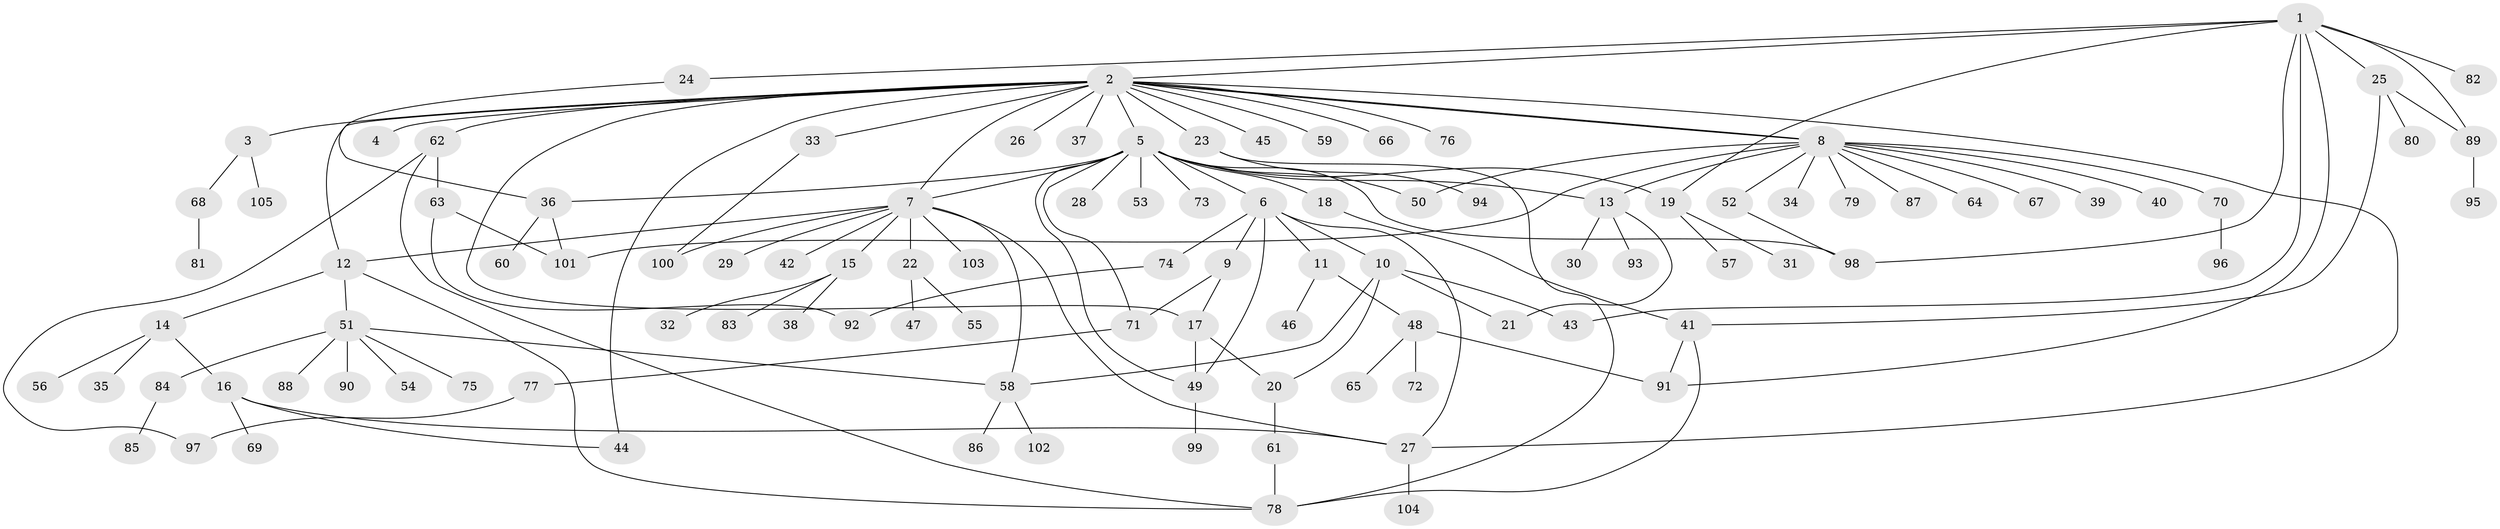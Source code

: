 // coarse degree distribution, {5: 0.08108108108108109, 4: 0.0945945945945946, 7: 0.02702702702702703, 13: 0.013513513513513514, 1: 0.4864864864864865, 18: 0.013513513513513514, 3: 0.12162162162162163, 12: 0.013513513513513514, 2: 0.12162162162162163, 6: 0.013513513513513514, 10: 0.013513513513513514}
// Generated by graph-tools (version 1.1) at 2025/36/03/04/25 23:36:47]
// undirected, 105 vertices, 139 edges
graph export_dot {
  node [color=gray90,style=filled];
  1;
  2;
  3;
  4;
  5;
  6;
  7;
  8;
  9;
  10;
  11;
  12;
  13;
  14;
  15;
  16;
  17;
  18;
  19;
  20;
  21;
  22;
  23;
  24;
  25;
  26;
  27;
  28;
  29;
  30;
  31;
  32;
  33;
  34;
  35;
  36;
  37;
  38;
  39;
  40;
  41;
  42;
  43;
  44;
  45;
  46;
  47;
  48;
  49;
  50;
  51;
  52;
  53;
  54;
  55;
  56;
  57;
  58;
  59;
  60;
  61;
  62;
  63;
  64;
  65;
  66;
  67;
  68;
  69;
  70;
  71;
  72;
  73;
  74;
  75;
  76;
  77;
  78;
  79;
  80;
  81;
  82;
  83;
  84;
  85;
  86;
  87;
  88;
  89;
  90;
  91;
  92;
  93;
  94;
  95;
  96;
  97;
  98;
  99;
  100;
  101;
  102;
  103;
  104;
  105;
  1 -- 2;
  1 -- 19;
  1 -- 24;
  1 -- 25;
  1 -- 43;
  1 -- 82;
  1 -- 89;
  1 -- 91;
  1 -- 98;
  2 -- 3;
  2 -- 4;
  2 -- 5;
  2 -- 7;
  2 -- 8;
  2 -- 8;
  2 -- 12;
  2 -- 17;
  2 -- 23;
  2 -- 26;
  2 -- 27;
  2 -- 33;
  2 -- 37;
  2 -- 44;
  2 -- 45;
  2 -- 59;
  2 -- 62;
  2 -- 66;
  2 -- 76;
  3 -- 68;
  3 -- 105;
  5 -- 6;
  5 -- 7;
  5 -- 13;
  5 -- 18;
  5 -- 19;
  5 -- 28;
  5 -- 36;
  5 -- 49;
  5 -- 50;
  5 -- 53;
  5 -- 71;
  5 -- 73;
  5 -- 98;
  6 -- 9;
  6 -- 10;
  6 -- 11;
  6 -- 27;
  6 -- 49;
  6 -- 74;
  7 -- 12;
  7 -- 15;
  7 -- 22;
  7 -- 27;
  7 -- 29;
  7 -- 42;
  7 -- 58;
  7 -- 100;
  7 -- 103;
  8 -- 13;
  8 -- 34;
  8 -- 39;
  8 -- 40;
  8 -- 50;
  8 -- 52;
  8 -- 64;
  8 -- 67;
  8 -- 70;
  8 -- 79;
  8 -- 87;
  8 -- 101;
  9 -- 17;
  9 -- 71;
  10 -- 20;
  10 -- 21;
  10 -- 43;
  10 -- 58;
  11 -- 46;
  11 -- 48;
  12 -- 14;
  12 -- 51;
  12 -- 78;
  13 -- 21;
  13 -- 30;
  13 -- 93;
  14 -- 16;
  14 -- 35;
  14 -- 56;
  15 -- 32;
  15 -- 38;
  15 -- 83;
  16 -- 27;
  16 -- 44;
  16 -- 69;
  17 -- 20;
  17 -- 49;
  18 -- 41;
  19 -- 31;
  19 -- 57;
  20 -- 61;
  22 -- 47;
  22 -- 55;
  23 -- 78;
  23 -- 94;
  24 -- 36;
  25 -- 41;
  25 -- 80;
  25 -- 89;
  27 -- 104;
  33 -- 100;
  36 -- 60;
  36 -- 101;
  41 -- 78;
  41 -- 91;
  48 -- 65;
  48 -- 72;
  48 -- 91;
  49 -- 99;
  51 -- 54;
  51 -- 58;
  51 -- 75;
  51 -- 84;
  51 -- 88;
  51 -- 90;
  52 -- 98;
  58 -- 86;
  58 -- 102;
  61 -- 78;
  62 -- 63;
  62 -- 78;
  62 -- 97;
  63 -- 92;
  63 -- 101;
  68 -- 81;
  70 -- 96;
  71 -- 77;
  74 -- 92;
  77 -- 97;
  84 -- 85;
  89 -- 95;
}
